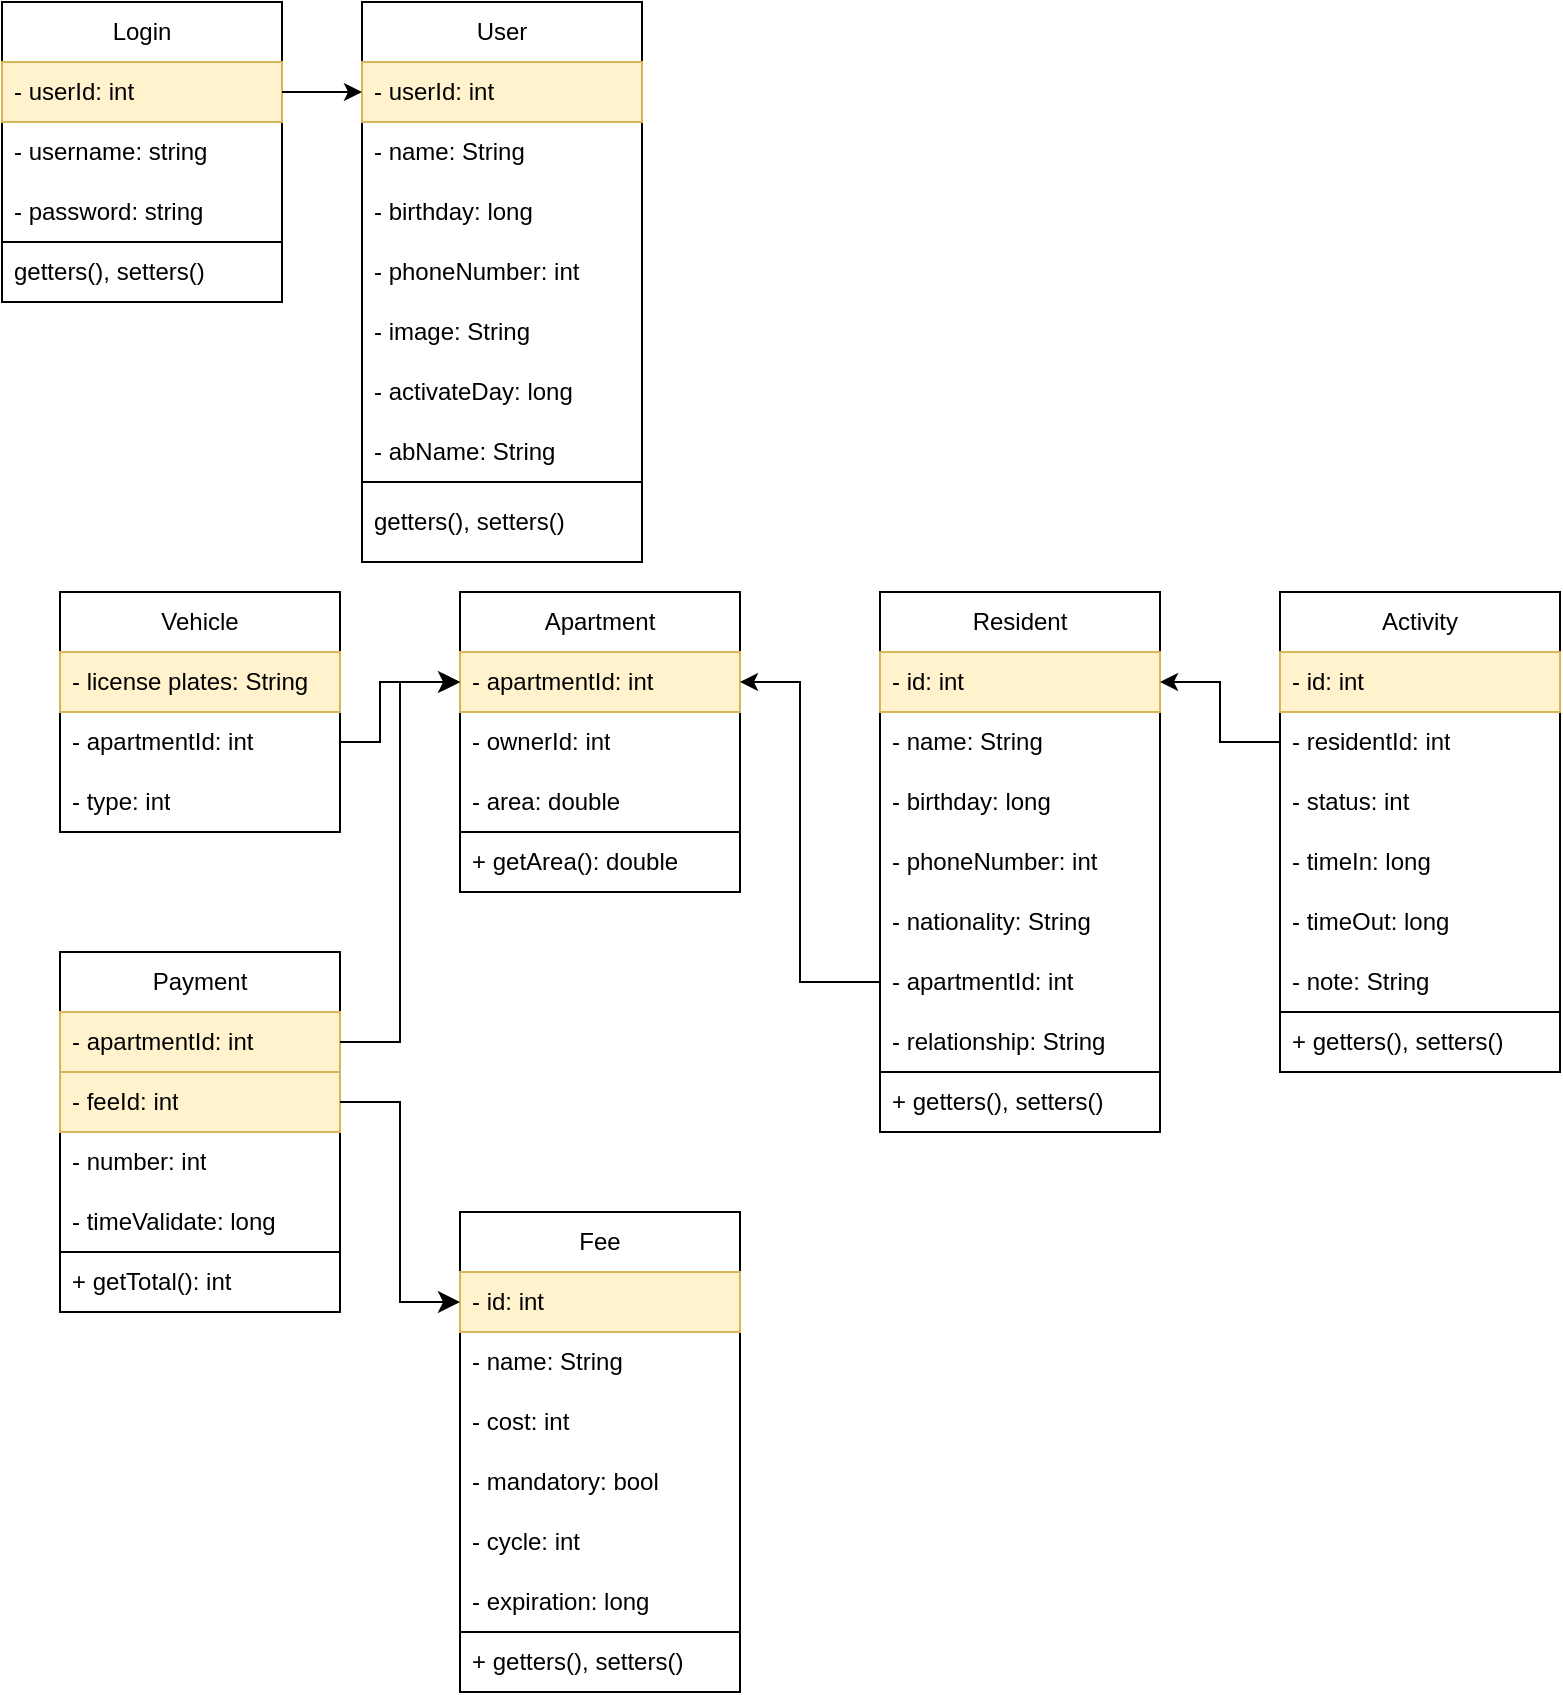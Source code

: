 <mxfile>
    <diagram id="C5RBs43oDa-KdzZeNtuy" name="Page-1">
        <mxGraphModel dx="1130" dy="779" grid="1" gridSize="10" guides="1" tooltips="1" connect="1" arrows="1" fold="1" page="1" pageScale="1" pageWidth="827" pageHeight="1169" background="none" math="0" shadow="0">
            <root>
                <mxCell id="WIyWlLk6GJQsqaUBKTNV-0"/>
                <mxCell id="WIyWlLk6GJQsqaUBKTNV-1" parent="WIyWlLk6GJQsqaUBKTNV-0"/>
                <mxCell id="ube41KZ-pM_Staa1vVAt-0" value="Login" style="swimlane;fontStyle=0;childLayout=stackLayout;horizontal=1;startSize=30;horizontalStack=0;resizeParent=1;resizeParentMax=0;resizeLast=0;collapsible=1;marginBottom=0;whiteSpace=wrap;html=1;" parent="WIyWlLk6GJQsqaUBKTNV-1" vertex="1">
                    <mxGeometry x="10" y="10" width="140" height="150" as="geometry">
                        <mxRectangle x="10" y="10" width="70" height="30" as="alternateBounds"/>
                    </mxGeometry>
                </mxCell>
                <mxCell id="ube41KZ-pM_Staa1vVAt-1" value="- userId: int" style="text;strokeColor=#d6b656;fillColor=#fff2cc;align=left;verticalAlign=middle;spacingLeft=4;spacingRight=4;overflow=hidden;points=[[0,0.5],[1,0.5]];portConstraint=eastwest;rotatable=0;whiteSpace=wrap;html=1;fontColor=#000000;" parent="ube41KZ-pM_Staa1vVAt-0" vertex="1">
                    <mxGeometry y="30" width="140" height="30" as="geometry"/>
                </mxCell>
                <mxCell id="ube41KZ-pM_Staa1vVAt-2" value="- username: string" style="text;strokeColor=none;fillColor=none;align=left;verticalAlign=middle;spacingLeft=4;spacingRight=4;overflow=hidden;points=[[0,0.5],[1,0.5]];portConstraint=eastwest;rotatable=0;whiteSpace=wrap;html=1;" parent="ube41KZ-pM_Staa1vVAt-0" vertex="1">
                    <mxGeometry y="60" width="140" height="30" as="geometry"/>
                </mxCell>
                <mxCell id="ube41KZ-pM_Staa1vVAt-3" value="- password: string" style="text;strokeColor=none;fillColor=none;align=left;verticalAlign=middle;spacingLeft=4;spacingRight=4;overflow=hidden;points=[[0,0.5],[1,0.5]];portConstraint=eastwest;rotatable=0;whiteSpace=wrap;html=1;" parent="ube41KZ-pM_Staa1vVAt-0" vertex="1">
                    <mxGeometry y="90" width="140" height="30" as="geometry"/>
                </mxCell>
                <mxCell id="ube41KZ-pM_Staa1vVAt-18" value="" style="swimlane;startSize=0;" parent="ube41KZ-pM_Staa1vVAt-0" vertex="1">
                    <mxGeometry y="120" width="140" height="30" as="geometry"/>
                </mxCell>
                <mxCell id="ube41KZ-pM_Staa1vVAt-19" value="getters(), setters()" style="text;strokeColor=none;fillColor=none;align=left;verticalAlign=middle;spacingLeft=4;spacingRight=4;overflow=hidden;points=[[0,0.5],[1,0.5]];portConstraint=eastwest;rotatable=0;whiteSpace=wrap;html=1;" parent="ube41KZ-pM_Staa1vVAt-18" vertex="1">
                    <mxGeometry width="140" height="30" as="geometry"/>
                </mxCell>
                <mxCell id="ube41KZ-pM_Staa1vVAt-4" value="User" style="swimlane;fontStyle=0;childLayout=stackLayout;horizontal=1;startSize=30;horizontalStack=0;resizeParent=1;resizeParentMax=0;resizeLast=0;collapsible=1;marginBottom=0;whiteSpace=wrap;html=1;" parent="WIyWlLk6GJQsqaUBKTNV-1" vertex="1">
                    <mxGeometry x="190" y="10" width="140" height="280" as="geometry"/>
                </mxCell>
                <mxCell id="ube41KZ-pM_Staa1vVAt-5" value="- userId: int" style="text;strokeColor=#d6b656;fillColor=#fff2cc;align=left;verticalAlign=middle;spacingLeft=4;spacingRight=4;overflow=hidden;points=[[0,0.5],[1,0.5]];portConstraint=eastwest;rotatable=0;whiteSpace=wrap;html=1;fontColor=#000000;" parent="ube41KZ-pM_Staa1vVAt-4" vertex="1">
                    <mxGeometry y="30" width="140" height="30" as="geometry"/>
                </mxCell>
                <mxCell id="ube41KZ-pM_Staa1vVAt-6" value="- name: String" style="text;strokeColor=none;fillColor=none;align=left;verticalAlign=middle;spacingLeft=4;spacingRight=4;overflow=hidden;points=[[0,0.5],[1,0.5]];portConstraint=eastwest;rotatable=0;whiteSpace=wrap;html=1;" parent="ube41KZ-pM_Staa1vVAt-4" vertex="1">
                    <mxGeometry y="60" width="140" height="30" as="geometry"/>
                </mxCell>
                <mxCell id="ube41KZ-pM_Staa1vVAt-7" value="- birthday: long" style="text;strokeColor=none;fillColor=none;align=left;verticalAlign=middle;spacingLeft=4;spacingRight=4;overflow=hidden;points=[[0,0.5],[1,0.5]];portConstraint=eastwest;rotatable=0;whiteSpace=wrap;html=1;" parent="ube41KZ-pM_Staa1vVAt-4" vertex="1">
                    <mxGeometry y="90" width="140" height="30" as="geometry"/>
                </mxCell>
                <mxCell id="ube41KZ-pM_Staa1vVAt-8" value="- phoneNumber: int" style="text;strokeColor=none;fillColor=none;align=left;verticalAlign=middle;spacingLeft=4;spacingRight=4;overflow=hidden;points=[[0,0.5],[1,0.5]];portConstraint=eastwest;rotatable=0;whiteSpace=wrap;html=1;" parent="ube41KZ-pM_Staa1vVAt-4" vertex="1">
                    <mxGeometry y="120" width="140" height="30" as="geometry"/>
                </mxCell>
                <mxCell id="0" value="- image: String" style="text;strokeColor=none;fillColor=none;align=left;verticalAlign=middle;spacingLeft=4;spacingRight=4;overflow=hidden;points=[[0,0.5],[1,0.5]];portConstraint=eastwest;rotatable=0;whiteSpace=wrap;html=1;" parent="ube41KZ-pM_Staa1vVAt-4" vertex="1">
                    <mxGeometry y="150" width="140" height="30" as="geometry"/>
                </mxCell>
                <mxCell id="3" value="- activateDay: long" style="text;strokeColor=none;fillColor=none;align=left;verticalAlign=middle;spacingLeft=4;spacingRight=4;overflow=hidden;points=[[0,0.5],[1,0.5]];portConstraint=eastwest;rotatable=0;whiteSpace=wrap;html=1;" parent="ube41KZ-pM_Staa1vVAt-4" vertex="1">
                    <mxGeometry y="180" width="140" height="30" as="geometry"/>
                </mxCell>
                <mxCell id="7" value="- abName: String&lt;br&gt;" style="text;strokeColor=none;fillColor=none;align=left;verticalAlign=middle;spacingLeft=4;spacingRight=4;overflow=hidden;points=[[0,0.5],[1,0.5]];portConstraint=eastwest;rotatable=0;whiteSpace=wrap;html=1;" parent="ube41KZ-pM_Staa1vVAt-4" vertex="1">
                    <mxGeometry y="210" width="140" height="30" as="geometry"/>
                </mxCell>
                <mxCell id="1" value="" style="swimlane;startSize=0;" parent="ube41KZ-pM_Staa1vVAt-4" vertex="1">
                    <mxGeometry y="240" width="140" height="40" as="geometry"/>
                </mxCell>
                <mxCell id="2" value="getters(), setters()" style="text;strokeColor=none;fillColor=none;align=left;verticalAlign=middle;spacingLeft=4;spacingRight=4;overflow=hidden;points=[[0,0.5],[1,0.5]];portConstraint=eastwest;rotatable=0;whiteSpace=wrap;html=1;" parent="1" vertex="1">
                    <mxGeometry y="5" width="140" height="30" as="geometry"/>
                </mxCell>
                <mxCell id="ube41KZ-pM_Staa1vVAt-9" value="" style="edgeStyle=orthogonalEdgeStyle;rounded=0;orthogonalLoop=1;jettySize=auto;html=1;entryX=0;entryY=0.5;entryDx=0;entryDy=0;" parent="WIyWlLk6GJQsqaUBKTNV-1" source="ube41KZ-pM_Staa1vVAt-1" target="ube41KZ-pM_Staa1vVAt-5" edge="1">
                    <mxGeometry relative="1" as="geometry"/>
                </mxCell>
                <mxCell id="ube41KZ-pM_Staa1vVAt-10" value="Apartment" style="swimlane;fontStyle=0;childLayout=stackLayout;horizontal=1;startSize=30;horizontalStack=0;resizeParent=1;resizeParentMax=0;resizeLast=0;collapsible=1;marginBottom=0;whiteSpace=wrap;html=1;" parent="WIyWlLk6GJQsqaUBKTNV-1" vertex="1">
                    <mxGeometry x="239" y="305" width="140" height="150" as="geometry"/>
                </mxCell>
                <mxCell id="ube41KZ-pM_Staa1vVAt-11" value="- apartmentId: int" style="text;strokeColor=#d6b656;fillColor=#fff2cc;align=left;verticalAlign=middle;spacingLeft=4;spacingRight=4;overflow=hidden;points=[[0,0.5],[1,0.5]];portConstraint=eastwest;rotatable=0;whiteSpace=wrap;html=1;fontColor=#000000;" parent="ube41KZ-pM_Staa1vVAt-10" vertex="1">
                    <mxGeometry y="30" width="140" height="30" as="geometry"/>
                </mxCell>
                <mxCell id="ube41KZ-pM_Staa1vVAt-13" value="- ownerId: int" style="text;strokeColor=none;fillColor=none;align=left;verticalAlign=middle;spacingLeft=4;spacingRight=4;overflow=hidden;points=[[0,0.5],[1,0.5]];portConstraint=eastwest;rotatable=0;whiteSpace=wrap;html=1;" parent="ube41KZ-pM_Staa1vVAt-10" vertex="1">
                    <mxGeometry y="60" width="140" height="30" as="geometry"/>
                </mxCell>
                <mxCell id="6" value="- area: double" style="text;strokeColor=none;fillColor=none;align=left;verticalAlign=middle;spacingLeft=4;spacingRight=4;overflow=hidden;points=[[0,0.5],[1,0.5]];portConstraint=eastwest;rotatable=0;whiteSpace=wrap;html=1;" parent="ube41KZ-pM_Staa1vVAt-10" vertex="1">
                    <mxGeometry y="90" width="140" height="30" as="geometry"/>
                </mxCell>
                <mxCell id="ube41KZ-pM_Staa1vVAt-20" value="" style="swimlane;startSize=0;" parent="ube41KZ-pM_Staa1vVAt-10" vertex="1">
                    <mxGeometry y="120" width="140" height="30" as="geometry"/>
                </mxCell>
                <mxCell id="ube41KZ-pM_Staa1vVAt-21" value="+ getArea(): double" style="text;strokeColor=none;fillColor=none;align=left;verticalAlign=middle;spacingLeft=4;spacingRight=4;overflow=hidden;points=[[0,0.5],[1,0.5]];portConstraint=eastwest;rotatable=0;whiteSpace=wrap;html=1;" parent="ube41KZ-pM_Staa1vVAt-20" vertex="1">
                    <mxGeometry width="140" height="30" as="geometry"/>
                </mxCell>
                <mxCell id="ube41KZ-pM_Staa1vVAt-22" value="Resident" style="swimlane;fontStyle=0;childLayout=stackLayout;horizontal=1;startSize=30;horizontalStack=0;resizeParent=1;resizeParentMax=0;resizeLast=0;collapsible=1;marginBottom=0;whiteSpace=wrap;html=1;" parent="WIyWlLk6GJQsqaUBKTNV-1" vertex="1">
                    <mxGeometry x="449" y="305" width="140" height="270" as="geometry"/>
                </mxCell>
                <mxCell id="ube41KZ-pM_Staa1vVAt-23" value="- id: int" style="text;strokeColor=#d6b656;fillColor=#fff2cc;align=left;verticalAlign=middle;spacingLeft=4;spacingRight=4;overflow=hidden;points=[[0,0.5],[1,0.5]];portConstraint=eastwest;rotatable=0;whiteSpace=wrap;html=1;fontColor=#000000;" parent="ube41KZ-pM_Staa1vVAt-22" vertex="1">
                    <mxGeometry y="30" width="140" height="30" as="geometry"/>
                </mxCell>
                <mxCell id="ube41KZ-pM_Staa1vVAt-24" value="- name: String" style="text;strokeColor=none;fillColor=none;align=left;verticalAlign=middle;spacingLeft=4;spacingRight=4;overflow=hidden;points=[[0,0.5],[1,0.5]];portConstraint=eastwest;rotatable=0;whiteSpace=wrap;html=1;" parent="ube41KZ-pM_Staa1vVAt-22" vertex="1">
                    <mxGeometry y="60" width="140" height="30" as="geometry"/>
                </mxCell>
                <mxCell id="ube41KZ-pM_Staa1vVAt-25" value="- birthday: long" style="text;strokeColor=none;fillColor=none;align=left;verticalAlign=middle;spacingLeft=4;spacingRight=4;overflow=hidden;points=[[0,0.5],[1,0.5]];portConstraint=eastwest;rotatable=0;whiteSpace=wrap;html=1;" parent="ube41KZ-pM_Staa1vVAt-22" vertex="1">
                    <mxGeometry y="90" width="140" height="30" as="geometry"/>
                </mxCell>
                <mxCell id="ube41KZ-pM_Staa1vVAt-27" value="- phoneNumber: int" style="text;strokeColor=none;fillColor=none;align=left;verticalAlign=middle;spacingLeft=4;spacingRight=4;overflow=hidden;points=[[0,0.5],[1,0.5]];portConstraint=eastwest;rotatable=0;whiteSpace=wrap;html=1;" parent="ube41KZ-pM_Staa1vVAt-22" vertex="1">
                    <mxGeometry y="120" width="140" height="30" as="geometry"/>
                </mxCell>
                <mxCell id="ube41KZ-pM_Staa1vVAt-34" value="- nationality: String" style="text;strokeColor=none;fillColor=none;align=left;verticalAlign=middle;spacingLeft=4;spacingRight=4;overflow=hidden;points=[[0,0.5],[1,0.5]];portConstraint=eastwest;rotatable=0;whiteSpace=wrap;html=1;" parent="ube41KZ-pM_Staa1vVAt-22" vertex="1">
                    <mxGeometry y="150" width="140" height="30" as="geometry"/>
                </mxCell>
                <mxCell id="ube41KZ-pM_Staa1vVAt-29" value="- apartmentId: int" style="text;strokeColor=none;fillColor=none;align=left;verticalAlign=middle;spacingLeft=4;spacingRight=4;overflow=hidden;points=[[0,0.5],[1,0.5]];portConstraint=eastwest;rotatable=0;whiteSpace=wrap;html=1;" parent="ube41KZ-pM_Staa1vVAt-22" vertex="1">
                    <mxGeometry y="180" width="140" height="30" as="geometry"/>
                </mxCell>
                <mxCell id="5" value="- relationship: String" style="text;strokeColor=none;fillColor=none;align=left;verticalAlign=middle;spacingLeft=4;spacingRight=4;overflow=hidden;points=[[0,0.5],[1,0.5]];portConstraint=eastwest;rotatable=0;whiteSpace=wrap;html=1;" parent="ube41KZ-pM_Staa1vVAt-22" vertex="1">
                    <mxGeometry y="210" width="140" height="30" as="geometry"/>
                </mxCell>
                <mxCell id="ube41KZ-pM_Staa1vVAt-78" value="" style="swimlane;startSize=0;" parent="ube41KZ-pM_Staa1vVAt-22" vertex="1">
                    <mxGeometry y="240" width="140" height="30" as="geometry"/>
                </mxCell>
                <mxCell id="ube41KZ-pM_Staa1vVAt-79" value="+ getters(), setters()" style="text;strokeColor=none;fillColor=none;align=left;verticalAlign=middle;spacingLeft=4;spacingRight=4;overflow=hidden;points=[[0,0.5],[1,0.5]];portConstraint=eastwest;rotatable=0;whiteSpace=wrap;html=1;" parent="ube41KZ-pM_Staa1vVAt-78" vertex="1">
                    <mxGeometry width="140" height="30" as="geometry"/>
                </mxCell>
                <mxCell id="ube41KZ-pM_Staa1vVAt-31" value="" style="edgeStyle=orthogonalEdgeStyle;rounded=0;orthogonalLoop=1;jettySize=auto;html=1;entryX=1;entryY=0.5;entryDx=0;entryDy=0;exitX=0;exitY=0.5;exitDx=0;exitDy=0;" parent="WIyWlLk6GJQsqaUBKTNV-1" source="ube41KZ-pM_Staa1vVAt-29" target="ube41KZ-pM_Staa1vVAt-11" edge="1">
                    <mxGeometry relative="1" as="geometry">
                        <Array as="points">
                            <mxPoint x="409" y="500"/>
                            <mxPoint x="409" y="350"/>
                        </Array>
                    </mxGeometry>
                </mxCell>
                <mxCell id="ube41KZ-pM_Staa1vVAt-37" value="Activity" style="swimlane;fontStyle=0;childLayout=stackLayout;horizontal=1;startSize=30;horizontalStack=0;resizeParent=1;resizeParentMax=0;resizeLast=0;collapsible=1;marginBottom=0;whiteSpace=wrap;html=1;" parent="WIyWlLk6GJQsqaUBKTNV-1" vertex="1">
                    <mxGeometry x="649" y="305" width="140" height="240" as="geometry"/>
                </mxCell>
                <mxCell id="ube41KZ-pM_Staa1vVAt-38" value="- id: int" style="text;strokeColor=#d6b656;fillColor=#fff2cc;align=left;verticalAlign=middle;spacingLeft=4;spacingRight=4;overflow=hidden;points=[[0,0.5],[1,0.5]];portConstraint=eastwest;rotatable=0;whiteSpace=wrap;html=1;fontColor=#000000;" parent="ube41KZ-pM_Staa1vVAt-37" vertex="1">
                    <mxGeometry y="30" width="140" height="30" as="geometry"/>
                </mxCell>
                <mxCell id="ube41KZ-pM_Staa1vVAt-39" value="- residentId: int" style="text;strokeColor=none;fillColor=none;align=left;verticalAlign=middle;spacingLeft=4;spacingRight=4;overflow=hidden;points=[[0,0.5],[1,0.5]];portConstraint=eastwest;rotatable=0;whiteSpace=wrap;html=1;" parent="ube41KZ-pM_Staa1vVAt-37" vertex="1">
                    <mxGeometry y="60" width="140" height="30" as="geometry"/>
                </mxCell>
                <mxCell id="ube41KZ-pM_Staa1vVAt-40" value="- status: int" style="text;strokeColor=none;fillColor=none;align=left;verticalAlign=middle;spacingLeft=4;spacingRight=4;overflow=hidden;points=[[0,0.5],[1,0.5]];portConstraint=eastwest;rotatable=0;whiteSpace=wrap;html=1;" parent="ube41KZ-pM_Staa1vVAt-37" vertex="1">
                    <mxGeometry y="90" width="140" height="30" as="geometry"/>
                </mxCell>
                <mxCell id="ube41KZ-pM_Staa1vVAt-41" value="- timeIn: long" style="text;strokeColor=none;fillColor=none;align=left;verticalAlign=middle;spacingLeft=4;spacingRight=4;overflow=hidden;points=[[0,0.5],[1,0.5]];portConstraint=eastwest;rotatable=0;whiteSpace=wrap;html=1;" parent="ube41KZ-pM_Staa1vVAt-37" vertex="1">
                    <mxGeometry y="120" width="140" height="30" as="geometry"/>
                </mxCell>
                <mxCell id="ube41KZ-pM_Staa1vVAt-42" value="- timeOut: long" style="text;strokeColor=none;fillColor=none;align=left;verticalAlign=middle;spacingLeft=4;spacingRight=4;overflow=hidden;points=[[0,0.5],[1,0.5]];portConstraint=eastwest;rotatable=0;whiteSpace=wrap;html=1;" parent="ube41KZ-pM_Staa1vVAt-37" vertex="1">
                    <mxGeometry y="150" width="140" height="30" as="geometry"/>
                </mxCell>
                <mxCell id="ube41KZ-pM_Staa1vVAt-43" value="- note: String" style="text;strokeColor=none;fillColor=none;align=left;verticalAlign=middle;spacingLeft=4;spacingRight=4;overflow=hidden;points=[[0,0.5],[1,0.5]];portConstraint=eastwest;rotatable=0;whiteSpace=wrap;html=1;" parent="ube41KZ-pM_Staa1vVAt-37" vertex="1">
                    <mxGeometry y="180" width="140" height="30" as="geometry"/>
                </mxCell>
                <mxCell id="ube41KZ-pM_Staa1vVAt-45" value="" style="swimlane;startSize=0;" parent="ube41KZ-pM_Staa1vVAt-37" vertex="1">
                    <mxGeometry y="210" width="140" height="30" as="geometry"/>
                </mxCell>
                <mxCell id="ube41KZ-pM_Staa1vVAt-46" value="+ getters(), setters()" style="text;strokeColor=none;fillColor=none;align=left;verticalAlign=middle;spacingLeft=4;spacingRight=4;overflow=hidden;points=[[0,0.5],[1,0.5]];portConstraint=eastwest;rotatable=0;whiteSpace=wrap;html=1;" parent="ube41KZ-pM_Staa1vVAt-45" vertex="1">
                    <mxGeometry width="140" height="30" as="geometry"/>
                </mxCell>
                <mxCell id="ube41KZ-pM_Staa1vVAt-47" value="" style="edgeStyle=orthogonalEdgeStyle;rounded=0;orthogonalLoop=1;jettySize=auto;html=1;entryX=1;entryY=0.5;entryDx=0;entryDy=0;" parent="WIyWlLk6GJQsqaUBKTNV-1" source="ube41KZ-pM_Staa1vVAt-39" target="ube41KZ-pM_Staa1vVAt-23" edge="1">
                    <mxGeometry relative="1" as="geometry"/>
                </mxCell>
                <mxCell id="ube41KZ-pM_Staa1vVAt-49" value="Fee" style="swimlane;fontStyle=0;childLayout=stackLayout;horizontal=1;startSize=30;horizontalStack=0;resizeParent=1;resizeParentMax=0;resizeLast=0;collapsible=1;marginBottom=0;whiteSpace=wrap;html=1;" parent="WIyWlLk6GJQsqaUBKTNV-1" vertex="1">
                    <mxGeometry x="239" y="615" width="140" height="240" as="geometry"/>
                </mxCell>
                <mxCell id="ube41KZ-pM_Staa1vVAt-50" value="- id: int" style="text;strokeColor=#d6b656;fillColor=#fff2cc;align=left;verticalAlign=middle;spacingLeft=4;spacingRight=4;overflow=hidden;points=[[0,0.5],[1,0.5]];portConstraint=eastwest;rotatable=0;whiteSpace=wrap;html=1;fontColor=#000000;" parent="ube41KZ-pM_Staa1vVAt-49" vertex="1">
                    <mxGeometry y="30" width="140" height="30" as="geometry"/>
                </mxCell>
                <mxCell id="ube41KZ-pM_Staa1vVAt-51" value="- name: String" style="text;strokeColor=none;fillColor=none;align=left;verticalAlign=middle;spacingLeft=4;spacingRight=4;overflow=hidden;points=[[0,0.5],[1,0.5]];portConstraint=eastwest;rotatable=0;whiteSpace=wrap;html=1;" parent="ube41KZ-pM_Staa1vVAt-49" vertex="1">
                    <mxGeometry y="60" width="140" height="30" as="geometry"/>
                </mxCell>
                <mxCell id="ube41KZ-pM_Staa1vVAt-52" value="- cost: int" style="text;strokeColor=none;fillColor=none;align=left;verticalAlign=middle;spacingLeft=4;spacingRight=4;overflow=hidden;points=[[0,0.5],[1,0.5]];portConstraint=eastwest;rotatable=0;whiteSpace=wrap;html=1;" parent="ube41KZ-pM_Staa1vVAt-49" vertex="1">
                    <mxGeometry y="90" width="140" height="30" as="geometry"/>
                </mxCell>
                <mxCell id="ube41KZ-pM_Staa1vVAt-54" value="- mandatory: bool" style="text;strokeColor=none;fillColor=none;align=left;verticalAlign=middle;spacingLeft=4;spacingRight=4;overflow=hidden;points=[[0,0.5],[1,0.5]];portConstraint=eastwest;rotatable=0;whiteSpace=wrap;html=1;" parent="ube41KZ-pM_Staa1vVAt-49" vertex="1">
                    <mxGeometry y="120" width="140" height="30" as="geometry"/>
                </mxCell>
                <mxCell id="5binQxm3et3sKFDDVR1z-0" value="- cycle: int" style="text;strokeColor=none;fillColor=none;align=left;verticalAlign=middle;spacingLeft=4;spacingRight=4;overflow=hidden;points=[[0,0.5],[1,0.5]];portConstraint=eastwest;rotatable=0;whiteSpace=wrap;html=1;" parent="ube41KZ-pM_Staa1vVAt-49" vertex="1">
                    <mxGeometry y="150" width="140" height="30" as="geometry"/>
                </mxCell>
                <mxCell id="ube41KZ-pM_Staa1vVAt-59" value="- expiration: long" style="text;strokeColor=none;fillColor=none;align=left;verticalAlign=middle;spacingLeft=4;spacingRight=4;overflow=hidden;points=[[0,0.5],[1,0.5]];portConstraint=eastwest;rotatable=0;whiteSpace=wrap;html=1;" parent="ube41KZ-pM_Staa1vVAt-49" vertex="1">
                    <mxGeometry y="180" width="140" height="30" as="geometry"/>
                </mxCell>
                <mxCell id="ube41KZ-pM_Staa1vVAt-80" value="" style="swimlane;startSize=0;" parent="ube41KZ-pM_Staa1vVAt-49" vertex="1">
                    <mxGeometry y="210" width="140" height="30" as="geometry"/>
                </mxCell>
                <mxCell id="ube41KZ-pM_Staa1vVAt-81" value="+ getters(), setters()" style="text;strokeColor=none;fillColor=none;align=left;verticalAlign=middle;spacingLeft=4;spacingRight=4;overflow=hidden;points=[[0,0.5],[1,0.5]];portConstraint=eastwest;rotatable=0;whiteSpace=wrap;html=1;" parent="ube41KZ-pM_Staa1vVAt-80" vertex="1">
                    <mxGeometry width="140" height="30" as="geometry"/>
                </mxCell>
                <mxCell id="ube41KZ-pM_Staa1vVAt-55" value="Payment" style="swimlane;fontStyle=0;childLayout=stackLayout;horizontal=1;startSize=30;horizontalStack=0;resizeParent=1;resizeParentMax=0;resizeLast=0;collapsible=1;marginBottom=0;whiteSpace=wrap;html=1;" parent="WIyWlLk6GJQsqaUBKTNV-1" vertex="1">
                    <mxGeometry x="39" y="485" width="140" height="180" as="geometry"/>
                </mxCell>
                <mxCell id="ube41KZ-pM_Staa1vVAt-56" value="- apartmentId: int" style="text;strokeColor=#d6b656;fillColor=#fff2cc;align=left;verticalAlign=middle;spacingLeft=4;spacingRight=4;overflow=hidden;points=[[0,0.5],[1,0.5]];portConstraint=eastwest;rotatable=0;whiteSpace=wrap;html=1;fontColor=#000000;" parent="ube41KZ-pM_Staa1vVAt-55" vertex="1">
                    <mxGeometry y="30" width="140" height="30" as="geometry"/>
                </mxCell>
                <mxCell id="ube41KZ-pM_Staa1vVAt-58" value="- feeId: int" style="text;strokeColor=#d6b656;fillColor=#fff2cc;align=left;verticalAlign=middle;spacingLeft=4;spacingRight=4;overflow=hidden;points=[[0,0.5],[1,0.5]];portConstraint=eastwest;rotatable=0;whiteSpace=wrap;html=1;fontColor=#000000;" parent="ube41KZ-pM_Staa1vVAt-55" vertex="1">
                    <mxGeometry y="60" width="140" height="30" as="geometry"/>
                </mxCell>
                <mxCell id="ube41KZ-pM_Staa1vVAt-77" value="- number: int" style="text;strokeColor=none;fillColor=none;align=left;verticalAlign=middle;spacingLeft=4;spacingRight=4;overflow=hidden;points=[[0,0.5],[1,0.5]];portConstraint=eastwest;rotatable=0;whiteSpace=wrap;html=1;" parent="ube41KZ-pM_Staa1vVAt-55" vertex="1">
                    <mxGeometry y="90" width="140" height="30" as="geometry"/>
                </mxCell>
                <mxCell id="ube41KZ-pM_Staa1vVAt-61" value="- timeValidate: long" style="text;strokeColor=none;fillColor=none;align=left;verticalAlign=middle;spacingLeft=4;spacingRight=4;overflow=hidden;points=[[0,0.5],[1,0.5]];portConstraint=eastwest;rotatable=0;whiteSpace=wrap;html=1;" parent="ube41KZ-pM_Staa1vVAt-55" vertex="1">
                    <mxGeometry y="120" width="140" height="30" as="geometry"/>
                </mxCell>
                <mxCell id="ube41KZ-pM_Staa1vVAt-62" value="" style="swimlane;startSize=0;" parent="ube41KZ-pM_Staa1vVAt-55" vertex="1">
                    <mxGeometry y="150" width="140" height="30" as="geometry"/>
                </mxCell>
                <mxCell id="ube41KZ-pM_Staa1vVAt-63" value="+ getTotal(): int" style="text;strokeColor=none;fillColor=none;align=left;verticalAlign=middle;spacingLeft=4;spacingRight=4;overflow=hidden;points=[[0,0.5],[1,0.5]];portConstraint=eastwest;rotatable=0;whiteSpace=wrap;html=1;" parent="ube41KZ-pM_Staa1vVAt-62" vertex="1">
                    <mxGeometry width="140" height="30" as="geometry"/>
                </mxCell>
                <mxCell id="ube41KZ-pM_Staa1vVAt-73" value="" style="edgeStyle=elbowEdgeStyle;elbow=horizontal;endArrow=classic;html=1;curved=0;rounded=0;endSize=8;startSize=8;exitX=1;exitY=0.5;exitDx=0;exitDy=0;exitPerimeter=0;entryX=0;entryY=0.5;entryDx=0;entryDy=0;" parent="WIyWlLk6GJQsqaUBKTNV-1" source="ube41KZ-pM_Staa1vVAt-56" target="ube41KZ-pM_Staa1vVAt-11" edge="1">
                    <mxGeometry width="50" height="50" relative="1" as="geometry">
                        <mxPoint x="309" y="515" as="sourcePoint"/>
                        <mxPoint x="359" y="465" as="targetPoint"/>
                    </mxGeometry>
                </mxCell>
                <mxCell id="ube41KZ-pM_Staa1vVAt-75" value="" style="edgeStyle=elbowEdgeStyle;elbow=horizontal;endArrow=classic;html=1;curved=0;rounded=0;endSize=8;startSize=8;exitX=1;exitY=0.5;exitDx=0;exitDy=0;entryX=0;entryY=0.5;entryDx=0;entryDy=0;" parent="WIyWlLk6GJQsqaUBKTNV-1" source="ube41KZ-pM_Staa1vVAt-58" target="ube41KZ-pM_Staa1vVAt-50" edge="1">
                    <mxGeometry width="50" height="50" relative="1" as="geometry">
                        <mxPoint x="309" y="515" as="sourcePoint"/>
                        <mxPoint x="359" y="465" as="targetPoint"/>
                    </mxGeometry>
                </mxCell>
                <mxCell id="mqN2YdfESW6i_3MWsa1V-0" value="Vehicle" style="swimlane;fontStyle=0;childLayout=stackLayout;horizontal=1;startSize=30;horizontalStack=0;resizeParent=1;resizeParentMax=0;resizeLast=0;collapsible=1;marginBottom=0;whiteSpace=wrap;html=1;" parent="WIyWlLk6GJQsqaUBKTNV-1" vertex="1">
                    <mxGeometry x="39" y="305" width="140" height="120" as="geometry"/>
                </mxCell>
                <mxCell id="mqN2YdfESW6i_3MWsa1V-1" value="- license plates: String" style="text;strokeColor=#d6b656;fillColor=#fff2cc;align=left;verticalAlign=middle;spacingLeft=4;spacingRight=4;overflow=hidden;points=[[0,0.5],[1,0.5]];portConstraint=eastwest;rotatable=0;whiteSpace=wrap;html=1;fontColor=#000000;" parent="mqN2YdfESW6i_3MWsa1V-0" vertex="1">
                    <mxGeometry y="30" width="140" height="30" as="geometry"/>
                </mxCell>
                <mxCell id="mqN2YdfESW6i_3MWsa1V-2" value="- apartmentId: int" style="text;strokeColor=none;fillColor=none;align=left;verticalAlign=middle;spacingLeft=4;spacingRight=4;overflow=hidden;points=[[0,0.5],[1,0.5]];portConstraint=eastwest;rotatable=0;whiteSpace=wrap;html=1;" parent="mqN2YdfESW6i_3MWsa1V-0" vertex="1">
                    <mxGeometry y="60" width="140" height="30" as="geometry"/>
                </mxCell>
                <mxCell id="mqN2YdfESW6i_3MWsa1V-3" value="- type: int" style="text;strokeColor=none;fillColor=none;align=left;verticalAlign=middle;spacingLeft=4;spacingRight=4;overflow=hidden;points=[[0,0.5],[1,0.5]];portConstraint=eastwest;rotatable=0;whiteSpace=wrap;html=1;" parent="mqN2YdfESW6i_3MWsa1V-0" vertex="1">
                    <mxGeometry y="90" width="140" height="30" as="geometry"/>
                </mxCell>
                <mxCell id="zt0PeNUm9Ij2onlLmIkz-0" value="" style="edgeStyle=orthogonalEdgeStyle;rounded=0;orthogonalLoop=1;jettySize=auto;html=1;entryX=0;entryY=0.5;entryDx=0;entryDy=0;" parent="WIyWlLk6GJQsqaUBKTNV-1" source="mqN2YdfESW6i_3MWsa1V-2" target="ube41KZ-pM_Staa1vVAt-11" edge="1">
                    <mxGeometry relative="1" as="geometry">
                        <Array as="points">
                            <mxPoint x="199" y="380"/>
                            <mxPoint x="199" y="350"/>
                        </Array>
                    </mxGeometry>
                </mxCell>
            </root>
        </mxGraphModel>
    </diagram>
</mxfile>